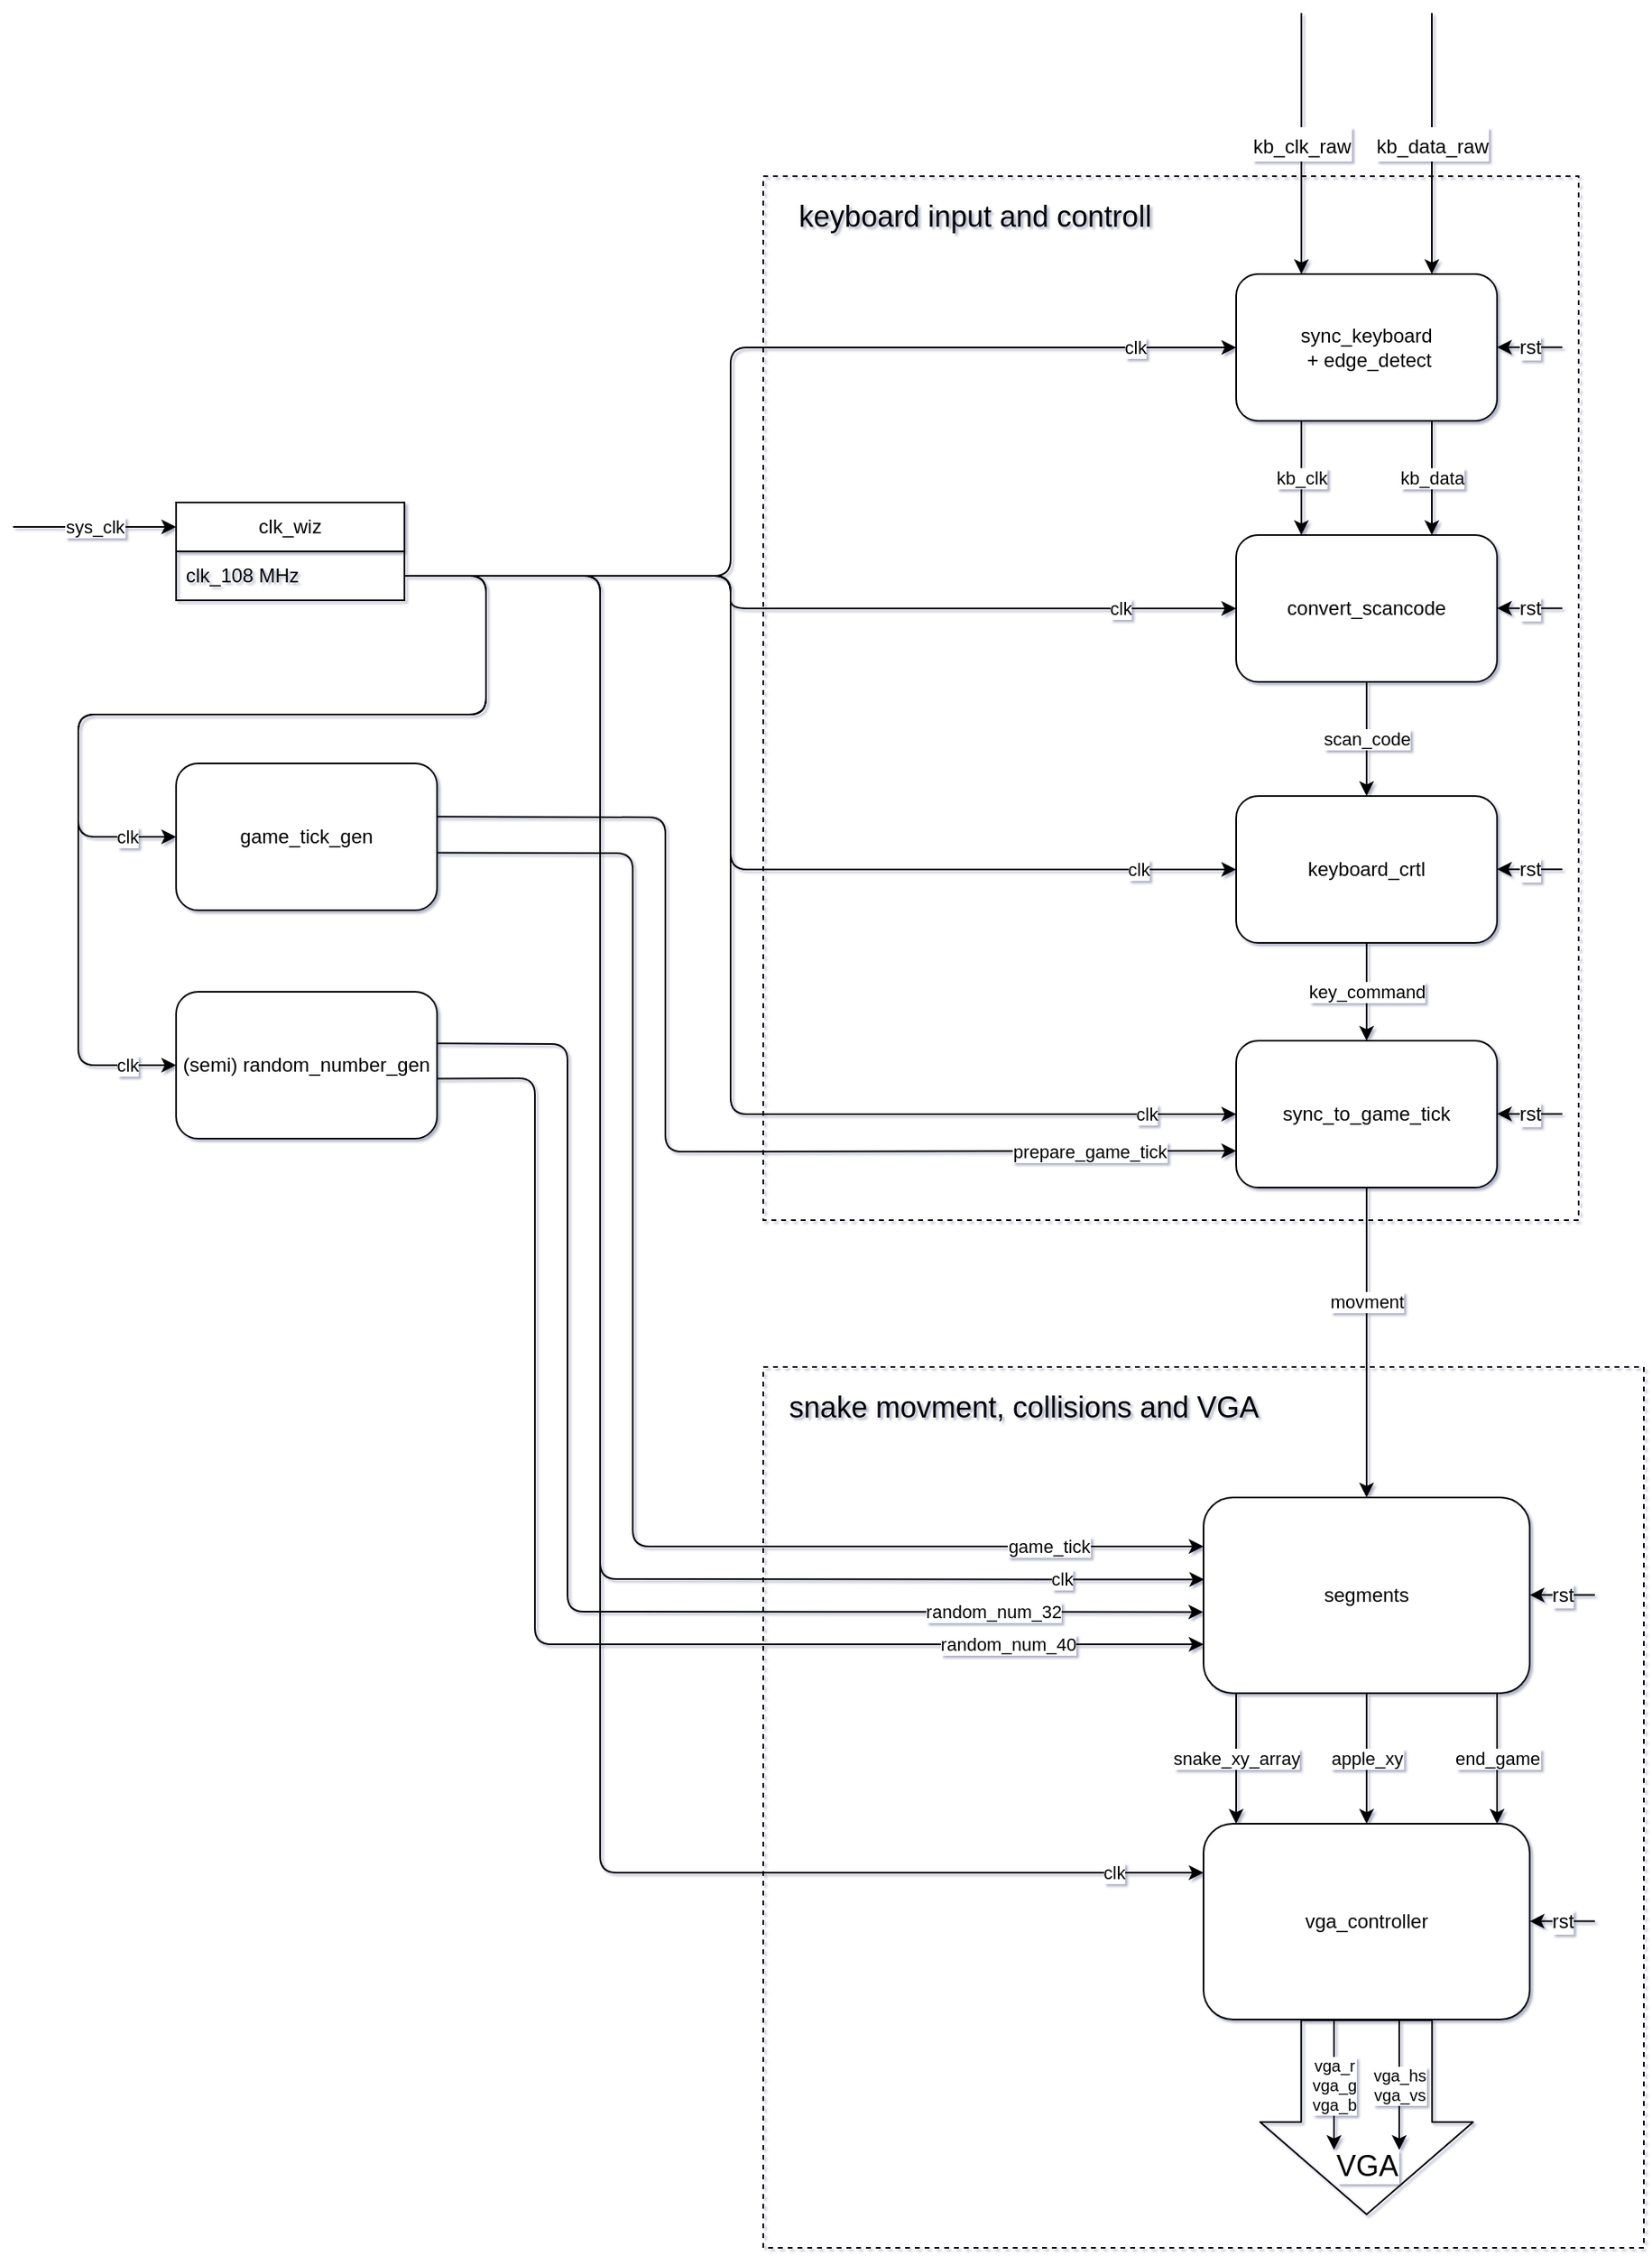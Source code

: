 <mxfile>
    <diagram id="5lR3bQgvB2A0QCc3iaSE" name="Page-1">
        <mxGraphModel dx="4742" dy="2467" grid="1" gridSize="10" guides="1" tooltips="1" connect="1" arrows="1" fold="1" page="1" pageScale="1" pageWidth="850" pageHeight="1100" background="#FFFFFF" math="0" shadow="1">
            <root>
                <mxCell id="0"/>
                <mxCell id="1" parent="0"/>
                <mxCell id="90" value="" style="rounded=0;whiteSpace=wrap;html=1;fontSize=18;dashed=1;fillColor=none;" vertex="1" parent="1">
                    <mxGeometry x="750" y="420" width="500" height="640" as="geometry"/>
                </mxCell>
                <mxCell id="92" value="" style="rounded=0;whiteSpace=wrap;html=1;fontSize=18;dashed=1;fillColor=none;" vertex="1" parent="1">
                    <mxGeometry x="750" y="1150" width="540" height="540" as="geometry"/>
                </mxCell>
                <mxCell id="16" value="kb_data" style="edgeStyle=none;html=1;exitX=0.75;exitY=1;exitDx=0;exitDy=0;entryX=0.75;entryY=0;entryDx=0;entryDy=0;" parent="1" source="2" target="4" edge="1">
                    <mxGeometry relative="1" as="geometry"/>
                </mxCell>
                <mxCell id="17" value="kb_clk" style="edgeStyle=none;html=1;exitX=0.25;exitY=1;exitDx=0;exitDy=0;entryX=0.25;entryY=0;entryDx=0;entryDy=0;" parent="1" source="2" target="4" edge="1">
                    <mxGeometry relative="1" as="geometry"/>
                </mxCell>
                <mxCell id="2" value="sync_keyboard&lt;br&gt;&amp;nbsp;+ edge_detect" style="rounded=1;whiteSpace=wrap;html=1;" parent="1" vertex="1">
                    <mxGeometry x="1040" y="480" width="160" height="90" as="geometry"/>
                </mxCell>
                <mxCell id="14" value="scan_code" style="edgeStyle=none;html=1;" parent="1" source="4" target="5" edge="1">
                    <mxGeometry relative="1" as="geometry"/>
                </mxCell>
                <mxCell id="4" value="convert_scancode" style="rounded=1;whiteSpace=wrap;html=1;" parent="1" vertex="1">
                    <mxGeometry x="1040" y="640" width="160" height="90" as="geometry"/>
                </mxCell>
                <mxCell id="13" value="key_command" style="edgeStyle=none;html=1;" parent="1" source="5" edge="1">
                    <mxGeometry relative="1" as="geometry">
                        <mxPoint x="1120" y="950" as="targetPoint"/>
                    </mxGeometry>
                </mxCell>
                <mxCell id="5" value="keyboard_crtl" style="rounded=1;whiteSpace=wrap;html=1;" parent="1" vertex="1">
                    <mxGeometry x="1040" y="800" width="160" height="90" as="geometry"/>
                </mxCell>
                <mxCell id="74" value="clk" style="edgeStyle=none;html=1;entryX=0;entryY=0.25;entryDx=0;entryDy=0;exitX=1;exitY=0.5;exitDx=0;exitDy=0;" edge="1" parent="1" source="8" target="71">
                    <mxGeometry x="0.914" relative="1" as="geometry">
                        <Array as="points">
                            <mxPoint x="650" y="665"/>
                            <mxPoint x="650" y="1460"/>
                        </Array>
                        <mxPoint as="offset"/>
                    </mxGeometry>
                </mxCell>
                <mxCell id="7" value="clk_wiz" style="swimlane;fontStyle=0;childLayout=stackLayout;horizontal=1;startSize=30;horizontalStack=0;resizeParent=1;resizeParentMax=0;resizeLast=0;collapsible=1;marginBottom=0;whiteSpace=wrap;html=1;" parent="1" vertex="1">
                    <mxGeometry x="390" y="620" width="140" height="60" as="geometry"/>
                </mxCell>
                <mxCell id="8" value="clk_108 MHz" style="text;strokeColor=none;fillColor=none;align=left;verticalAlign=middle;spacingLeft=4;spacingRight=4;overflow=hidden;points=[[0,0.5],[1,0.5]];portConstraint=eastwest;rotatable=0;whiteSpace=wrap;html=1;" parent="7" vertex="1">
                    <mxGeometry y="30" width="140" height="30" as="geometry"/>
                </mxCell>
                <mxCell id="46" value="sys_clk" style="endArrow=classic;html=1;entryX=0;entryY=0.25;entryDx=0;entryDy=0;" edge="1" parent="1" target="7">
                    <mxGeometry width="50" height="50" relative="1" as="geometry">
                        <mxPoint x="290" y="635" as="sourcePoint"/>
                        <mxPoint x="510" y="560" as="targetPoint"/>
                    </mxGeometry>
                </mxCell>
                <mxCell id="63" value="movment" style="edgeStyle=none;html=1;" edge="1" parent="1" source="47" target="62">
                    <mxGeometry x="-0.263" relative="1" as="geometry">
                        <mxPoint as="offset"/>
                    </mxGeometry>
                </mxCell>
                <mxCell id="47" value="sync_to_game_tick" style="rounded=1;whiteSpace=wrap;html=1;" vertex="1" parent="1">
                    <mxGeometry x="1040" y="950" width="160" height="90" as="geometry"/>
                </mxCell>
                <mxCell id="50" value="prepare_game_tick" style="edgeStyle=none;html=1;entryX=0;entryY=0.75;entryDx=0;entryDy=0;exitX=0.996;exitY=0.363;exitDx=0;exitDy=0;exitPerimeter=0;" edge="1" parent="1" source="48" target="47">
                    <mxGeometry x="0.742" relative="1" as="geometry">
                        <Array as="points">
                            <mxPoint x="690" y="813"/>
                            <mxPoint x="690" y="1018"/>
                        </Array>
                        <mxPoint as="offset"/>
                    </mxGeometry>
                </mxCell>
                <mxCell id="66" value="game_tick" style="edgeStyle=none;html=1;entryX=0;entryY=0.25;entryDx=0;entryDy=0;exitX=0.997;exitY=0.608;exitDx=0;exitDy=0;exitPerimeter=0;" edge="1" parent="1" source="48" target="62">
                    <mxGeometry x="0.788" relative="1" as="geometry">
                        <Array as="points">
                            <mxPoint x="670" y="835"/>
                            <mxPoint x="670" y="1260"/>
                        </Array>
                        <mxPoint as="offset"/>
                    </mxGeometry>
                </mxCell>
                <mxCell id="48" value="game_tick_gen" style="rounded=1;whiteSpace=wrap;html=1;" vertex="1" parent="1">
                    <mxGeometry x="390" y="780" width="160" height="90" as="geometry"/>
                </mxCell>
                <mxCell id="49" value="clk" style="edgeStyle=none;html=1;entryX=0;entryY=0.5;entryDx=0;entryDy=0;" edge="1" parent="1" source="8" target="48">
                    <mxGeometry x="0.885" relative="1" as="geometry">
                        <Array as="points">
                            <mxPoint x="580" y="665"/>
                            <mxPoint x="580" y="750"/>
                            <mxPoint x="330" y="750"/>
                            <mxPoint x="330" y="825"/>
                        </Array>
                        <mxPoint as="offset"/>
                    </mxGeometry>
                </mxCell>
                <mxCell id="51" value="clk" style="edgeStyle=none;html=1;entryX=0;entryY=0.5;entryDx=0;entryDy=0;" edge="1" parent="1" source="8" target="2">
                    <mxGeometry x="0.809" relative="1" as="geometry">
                        <Array as="points">
                            <mxPoint x="730" y="665"/>
                            <mxPoint x="730" y="525"/>
                        </Array>
                        <mxPoint as="offset"/>
                    </mxGeometry>
                </mxCell>
                <mxCell id="52" value="clk" style="edgeStyle=none;html=1;entryX=0;entryY=0.5;entryDx=0;entryDy=0;" edge="1" parent="1" source="8" target="4">
                    <mxGeometry x="0.733" relative="1" as="geometry">
                        <mxPoint x="780" y="690" as="targetPoint"/>
                        <Array as="points">
                            <mxPoint x="730" y="665"/>
                            <mxPoint x="730" y="685"/>
                        </Array>
                        <mxPoint as="offset"/>
                    </mxGeometry>
                </mxCell>
                <mxCell id="53" value="clk" style="edgeStyle=none;html=1;entryX=0;entryY=0.5;entryDx=0;entryDy=0;" edge="1" parent="1" source="8" target="5">
                    <mxGeometry x="0.826" relative="1" as="geometry">
                        <Array as="points">
                            <mxPoint x="730" y="665"/>
                            <mxPoint x="730" y="845"/>
                            <mxPoint x="770" y="845"/>
                        </Array>
                        <mxPoint as="offset"/>
                    </mxGeometry>
                </mxCell>
                <mxCell id="56" value="clk" style="edgeStyle=none;html=1;entryX=0;entryY=0.5;entryDx=0;entryDy=0;" edge="1" parent="1" source="8" target="47">
                    <mxGeometry x="0.869" relative="1" as="geometry">
                        <Array as="points">
                            <mxPoint x="730" y="665"/>
                            <mxPoint x="730" y="995"/>
                        </Array>
                        <mxPoint as="offset"/>
                    </mxGeometry>
                </mxCell>
                <mxCell id="67" value="random_num_32" style="edgeStyle=none;html=1;entryX=-0.001;entryY=0.585;entryDx=0;entryDy=0;entryPerimeter=0;exitX=1.002;exitY=0.351;exitDx=0;exitDy=0;exitPerimeter=0;" edge="1" parent="1" source="60" target="62">
                    <mxGeometry x="0.686" relative="1" as="geometry">
                        <Array as="points">
                            <mxPoint x="630" y="952"/>
                            <mxPoint x="630" y="1300"/>
                        </Array>
                        <mxPoint as="offset"/>
                    </mxGeometry>
                </mxCell>
                <mxCell id="68" value="random_num_40" style="edgeStyle=none;html=1;entryX=0;entryY=0.75;entryDx=0;entryDy=0;exitX=0.993;exitY=0.591;exitDx=0;exitDy=0;exitPerimeter=0;" edge="1" parent="1" source="60" target="62">
                    <mxGeometry x="0.708" relative="1" as="geometry">
                        <Array as="points">
                            <mxPoint x="610" y="973"/>
                            <mxPoint x="610" y="1320"/>
                        </Array>
                        <mxPoint as="offset"/>
                    </mxGeometry>
                </mxCell>
                <mxCell id="60" value="(semi) random_number_gen" style="rounded=1;whiteSpace=wrap;html=1;" vertex="1" parent="1">
                    <mxGeometry x="390" y="920" width="160" height="90" as="geometry"/>
                </mxCell>
                <mxCell id="61" value="clk" style="edgeStyle=none;html=1;entryX=0;entryY=0.5;entryDx=0;entryDy=0;" edge="1" parent="1" source="8" target="60">
                    <mxGeometry x="0.909" relative="1" as="geometry">
                        <Array as="points">
                            <mxPoint x="580" y="665"/>
                            <mxPoint x="580" y="750"/>
                            <mxPoint x="330" y="750"/>
                            <mxPoint x="330" y="965"/>
                        </Array>
                        <mxPoint as="offset"/>
                    </mxGeometry>
                </mxCell>
                <mxCell id="76" value="apple_xy" style="edgeStyle=none;html=1;entryX=0.5;entryY=0;entryDx=0;entryDy=0;" edge="1" parent="1" source="62" target="71">
                    <mxGeometry relative="1" as="geometry"/>
                </mxCell>
                <mxCell id="62" value="segments" style="rounded=1;whiteSpace=wrap;html=1;" vertex="1" parent="1">
                    <mxGeometry x="1020" y="1230" width="200" height="120" as="geometry"/>
                </mxCell>
                <mxCell id="65" value="clk" style="edgeStyle=none;html=1;entryX=0.002;entryY=0.419;entryDx=0;entryDy=0;entryPerimeter=0;" edge="1" parent="1" source="8" target="62">
                    <mxGeometry x="0.842" relative="1" as="geometry">
                        <Array as="points">
                            <mxPoint x="650" y="665"/>
                            <mxPoint x="650" y="1280"/>
                        </Array>
                        <mxPoint as="offset"/>
                    </mxGeometry>
                </mxCell>
                <mxCell id="71" value="vga_controller" style="rounded=1;whiteSpace=wrap;html=1;" vertex="1" parent="1">
                    <mxGeometry x="1020" y="1430" width="200" height="120" as="geometry"/>
                </mxCell>
                <mxCell id="78" value="end_game" style="edgeStyle=none;html=1;exitX=0.7;exitY=1;exitDx=0;exitDy=0;exitPerimeter=0;" edge="1" parent="1">
                    <mxGeometry relative="1" as="geometry">
                        <mxPoint x="1200" y="1350" as="sourcePoint"/>
                        <mxPoint x="1200" y="1430" as="targetPoint"/>
                    </mxGeometry>
                </mxCell>
                <mxCell id="80" value="snake_xy_array" style="edgeStyle=none;html=1;exitX=0.7;exitY=1;exitDx=0;exitDy=0;exitPerimeter=0;" edge="1" parent="1">
                    <mxGeometry relative="1" as="geometry">
                        <mxPoint x="1040" y="1350" as="sourcePoint"/>
                        <mxPoint x="1040" y="1430" as="targetPoint"/>
                    </mxGeometry>
                </mxCell>
                <mxCell id="87" value="vga_r&lt;br&gt;vga_g&lt;br&gt;vga_b" style="edgeStyle=none;html=1;fontSize=10;exitX=0.4;exitY=1;exitDx=0;exitDy=0;exitPerimeter=0;" edge="1" parent="1" source="71">
                    <mxGeometry relative="1" as="geometry">
                        <mxPoint x="1100" y="1630" as="targetPoint"/>
                        <mxPoint x="1080" y="1550" as="sourcePoint"/>
                        <mxPoint as="offset"/>
                    </mxGeometry>
                </mxCell>
                <mxCell id="88" value="vga_hs&lt;br&gt;vga_vs" style="edgeStyle=none;html=1;fontSize=10;exitX=0.6;exitY=1;exitDx=0;exitDy=0;exitPerimeter=0;" edge="1" parent="1" source="71">
                    <mxGeometry relative="1" as="geometry">
                        <mxPoint x="1140" y="1630" as="targetPoint"/>
                        <mxPoint x="1160" y="1550" as="sourcePoint"/>
                    </mxGeometry>
                </mxCell>
                <mxCell id="89" value="&lt;font style=&quot;font-size: 18px;&quot;&gt;VGA&lt;/font&gt;" style="shape=flexArrow;endArrow=classic;html=1;fontSize=10;exitX=0.5;exitY=1;exitDx=0;exitDy=0;width=80.278;endSize=18.539;endWidth=49.367;" edge="1" parent="1" source="71">
                    <mxGeometry x="0.5" width="50" height="50" relative="1" as="geometry">
                        <mxPoint x="1120" y="1710" as="sourcePoint"/>
                        <mxPoint x="1120" y="1670" as="targetPoint"/>
                        <mxPoint as="offset"/>
                    </mxGeometry>
                </mxCell>
                <mxCell id="91" value="keyboard input and controll" style="text;html=1;strokeColor=none;fillColor=none;align=center;verticalAlign=middle;whiteSpace=wrap;rounded=0;dashed=1;fontSize=18;" vertex="1" parent="1">
                    <mxGeometry x="760" y="430" width="240" height="30" as="geometry"/>
                </mxCell>
                <mxCell id="93" value="snake movment, collisions and VGA" style="text;html=1;strokeColor=none;fillColor=none;align=center;verticalAlign=middle;whiteSpace=wrap;rounded=0;dashed=1;fontSize=18;" vertex="1" parent="1">
                    <mxGeometry x="750" y="1160" width="320" height="30" as="geometry"/>
                </mxCell>
                <mxCell id="95" value="&lt;font style=&quot;font-size: 12px;&quot;&gt;kb_clk_raw&lt;/font&gt;" style="endArrow=classic;html=1;fontSize=18;" edge="1" parent="1">
                    <mxGeometry width="50" height="50" relative="1" as="geometry">
                        <mxPoint x="1080" y="320" as="sourcePoint"/>
                        <mxPoint x="1080" y="480" as="targetPoint"/>
                    </mxGeometry>
                </mxCell>
                <mxCell id="96" value="&lt;font style=&quot;font-size: 12px;&quot;&gt;kb_data_raw&lt;/font&gt;" style="endArrow=classic;html=1;fontSize=18;" edge="1" parent="1">
                    <mxGeometry width="50" height="50" relative="1" as="geometry">
                        <mxPoint x="1160" y="320" as="sourcePoint"/>
                        <mxPoint x="1160" y="480" as="targetPoint"/>
                    </mxGeometry>
                </mxCell>
                <mxCell id="97" value="rst" style="endArrow=classic;html=1;fontSize=12;" edge="1" parent="1">
                    <mxGeometry width="50" height="50" relative="1" as="geometry">
                        <mxPoint x="1240" y="524.83" as="sourcePoint"/>
                        <mxPoint x="1200" y="524.83" as="targetPoint"/>
                    </mxGeometry>
                </mxCell>
                <mxCell id="100" value="rst" style="endArrow=classic;html=1;fontSize=12;" edge="1" parent="1">
                    <mxGeometry width="50" height="50" relative="1" as="geometry">
                        <mxPoint x="1260" y="1489.76" as="sourcePoint"/>
                        <mxPoint x="1220" y="1489.76" as="targetPoint"/>
                        <mxPoint as="offset"/>
                    </mxGeometry>
                </mxCell>
                <mxCell id="101" value="rst" style="endArrow=classic;html=1;fontSize=12;" edge="1" parent="1">
                    <mxGeometry width="50" height="50" relative="1" as="geometry">
                        <mxPoint x="1260" y="1289.76" as="sourcePoint"/>
                        <mxPoint x="1220" y="1289.76" as="targetPoint"/>
                    </mxGeometry>
                </mxCell>
                <mxCell id="102" value="rst" style="endArrow=classic;html=1;fontSize=12;" edge="1" parent="1">
                    <mxGeometry width="50" height="50" relative="1" as="geometry">
                        <mxPoint x="1240" y="994.83" as="sourcePoint"/>
                        <mxPoint x="1200" y="994.83" as="targetPoint"/>
                    </mxGeometry>
                </mxCell>
                <mxCell id="103" value="rst" style="endArrow=classic;html=1;fontSize=12;" edge="1" parent="1">
                    <mxGeometry width="50" height="50" relative="1" as="geometry">
                        <mxPoint x="1240" y="844.83" as="sourcePoint"/>
                        <mxPoint x="1200" y="844.83" as="targetPoint"/>
                    </mxGeometry>
                </mxCell>
                <mxCell id="104" value="rst" style="endArrow=classic;html=1;fontSize=12;" edge="1" parent="1">
                    <mxGeometry width="50" height="50" relative="1" as="geometry">
                        <mxPoint x="1240" y="684.83" as="sourcePoint"/>
                        <mxPoint x="1200" y="684.83" as="targetPoint"/>
                    </mxGeometry>
                </mxCell>
            </root>
        </mxGraphModel>
    </diagram>
</mxfile>